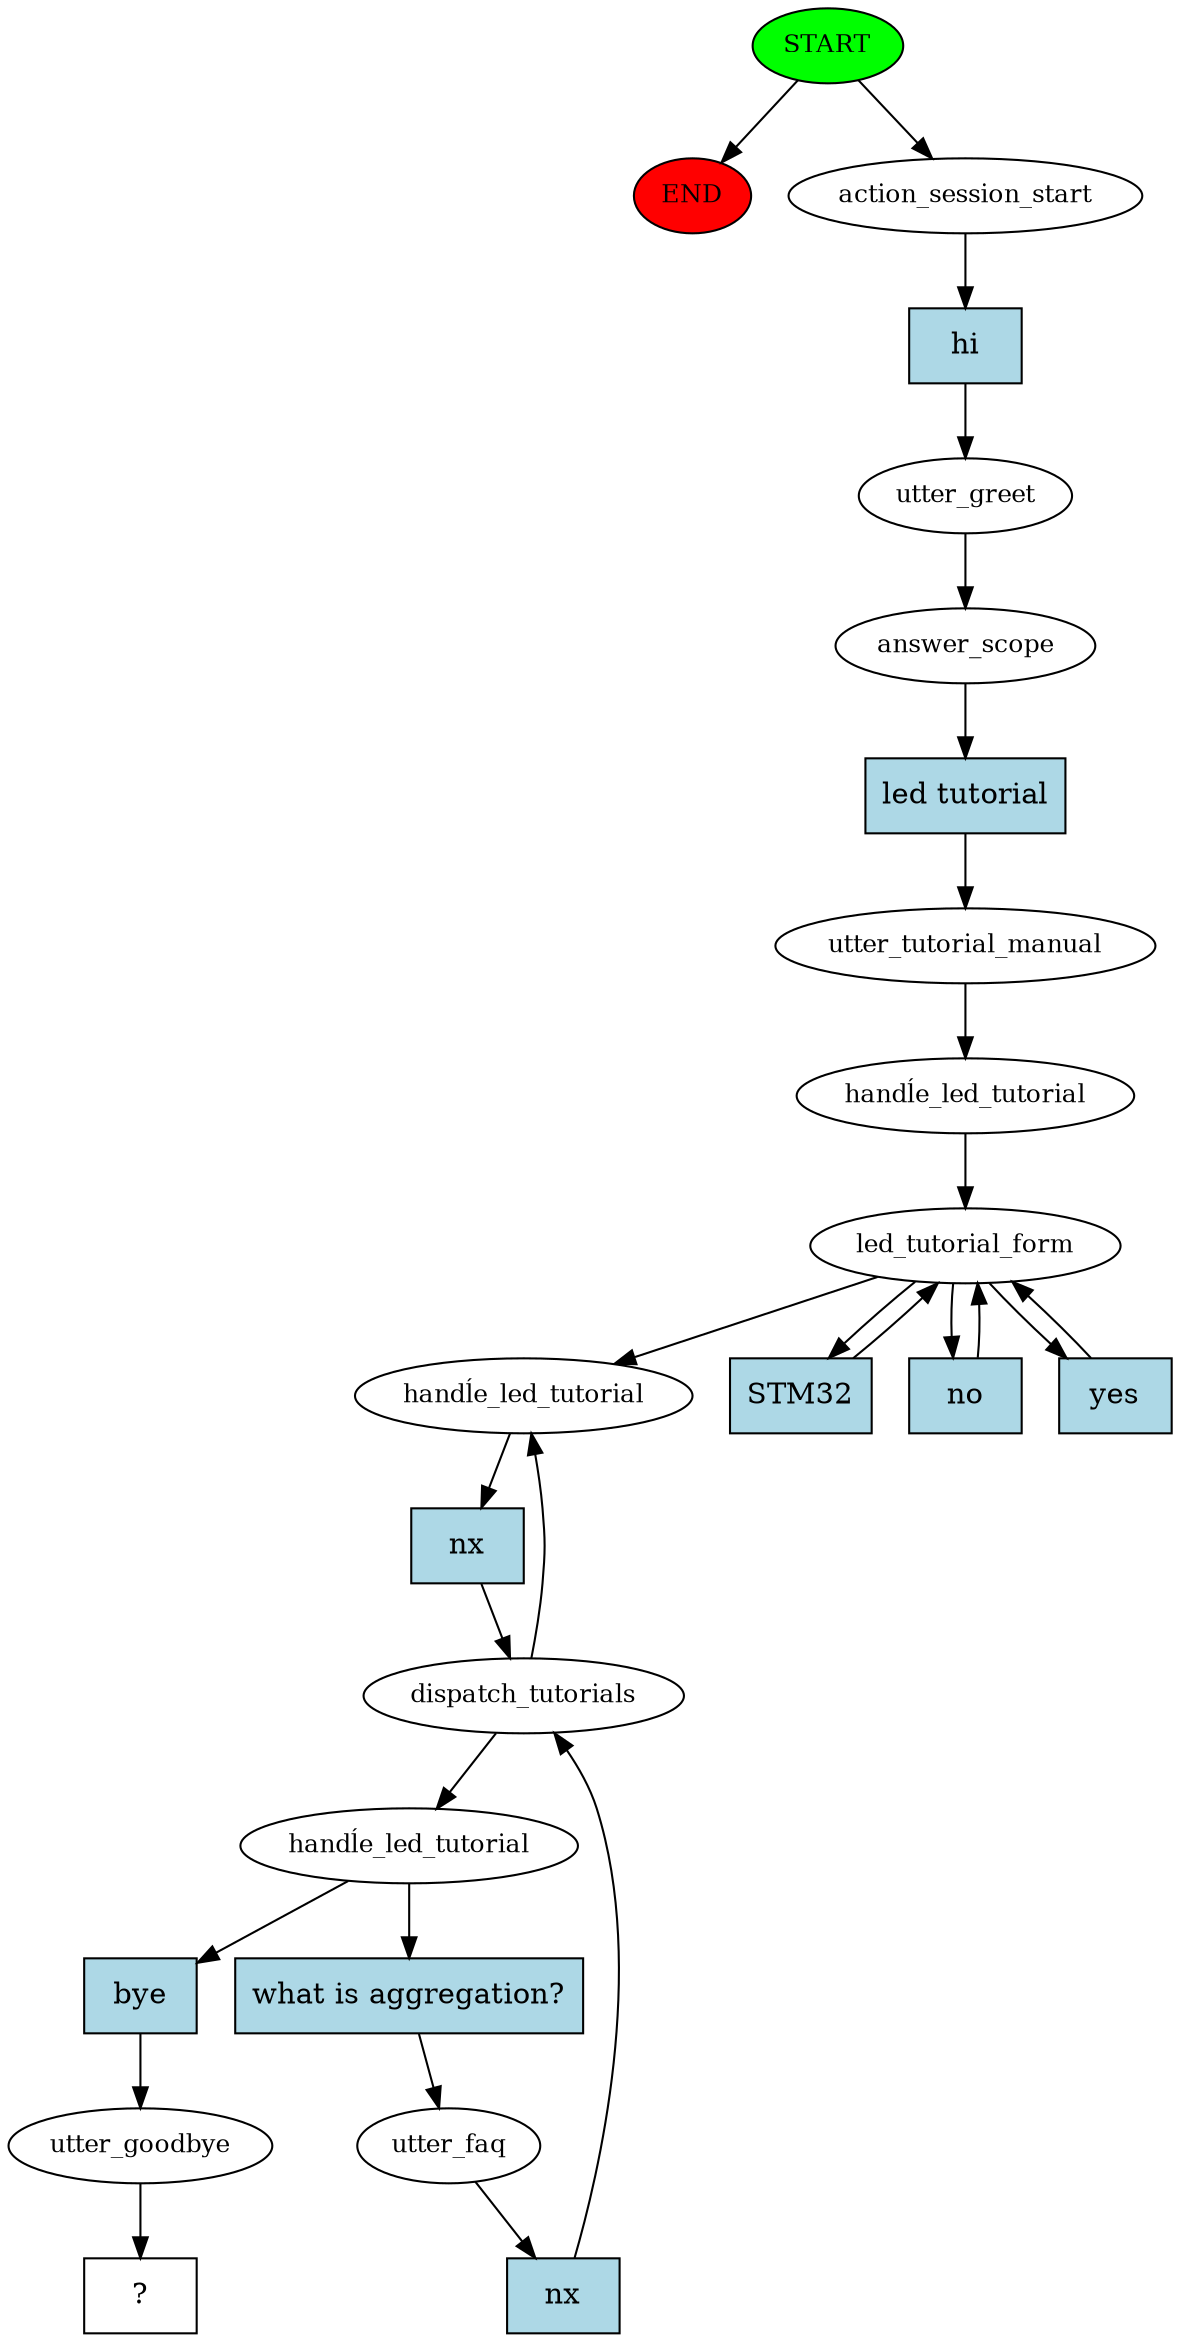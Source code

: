 digraph  {
0 [class="start active", fillcolor=green, fontsize=12, label=START, style=filled];
"-1" [class=end, fillcolor=red, fontsize=12, label=END, style=filled];
1 [class=active, fontsize=12, label=action_session_start];
2 [class=active, fontsize=12, label=utter_greet];
3 [class=active, fontsize=12, label=answer_scope];
4 [class=active, fontsize=12, label=utter_tutorial_manual];
5 [class=active, fontsize=12, label="handĺe_led_tutorial"];
6 [class=active, fontsize=12, label=led_tutorial_form];
10 [class=active, fontsize=12, label="handĺe_led_tutorial"];
11 [class=active, fontsize=12, label=dispatch_tutorials];
16 [class=active, fontsize=12, label="handĺe_led_tutorial"];
17 [class=active, fontsize=12, label=utter_faq];
24 [class=active, fontsize=12, label=utter_goodbye];
25 [class="intent dashed active", label="  ?  ", shape=rect];
26 [class="intent active", fillcolor=lightblue, label=hi, shape=rect, style=filled];
27 [class="intent active", fillcolor=lightblue, label="led tutorial", shape=rect, style=filled];
28 [class="intent active", fillcolor=lightblue, label=STM32, shape=rect, style=filled];
29 [class="intent active", fillcolor=lightblue, label=no, shape=rect, style=filled];
30 [class="intent active", fillcolor=lightblue, label=yes, shape=rect, style=filled];
31 [class="intent active", fillcolor=lightblue, label=nx, shape=rect, style=filled];
32 [class="intent active", fillcolor=lightblue, label="what is aggregation?", shape=rect, style=filled];
33 [class="intent active", fillcolor=lightblue, label=bye, shape=rect, style=filled];
34 [class="intent active", fillcolor=lightblue, label=nx, shape=rect, style=filled];
0 -> "-1"  [class="", key=NONE, label=""];
0 -> 1  [class=active, key=NONE, label=""];
1 -> 26  [class=active, key=0];
2 -> 3  [class=active, key=NONE, label=""];
3 -> 27  [class=active, key=0];
4 -> 5  [class=active, key=NONE, label=""];
5 -> 6  [class=active, key=NONE, label=""];
6 -> 10  [class=active, key=NONE, label=""];
6 -> 28  [class=active, key=0];
6 -> 29  [class=active, key=0];
6 -> 30  [class=active, key=0];
10 -> 31  [class=active, key=0];
11 -> 10  [class=active, key=NONE, label=""];
11 -> 16  [class=active, key=NONE, label=""];
16 -> 32  [class=active, key=0];
16 -> 33  [class=active, key=0];
17 -> 34  [class=active, key=0];
24 -> 25  [class=active, key=NONE, label=""];
26 -> 2  [class=active, key=0];
27 -> 4  [class=active, key=0];
28 -> 6  [class=active, key=0];
29 -> 6  [class=active, key=0];
30 -> 6  [class=active, key=0];
31 -> 11  [class=active, key=0];
32 -> 17  [class=active, key=0];
33 -> 24  [class=active, key=0];
34 -> 11  [class=active, key=0];
}
